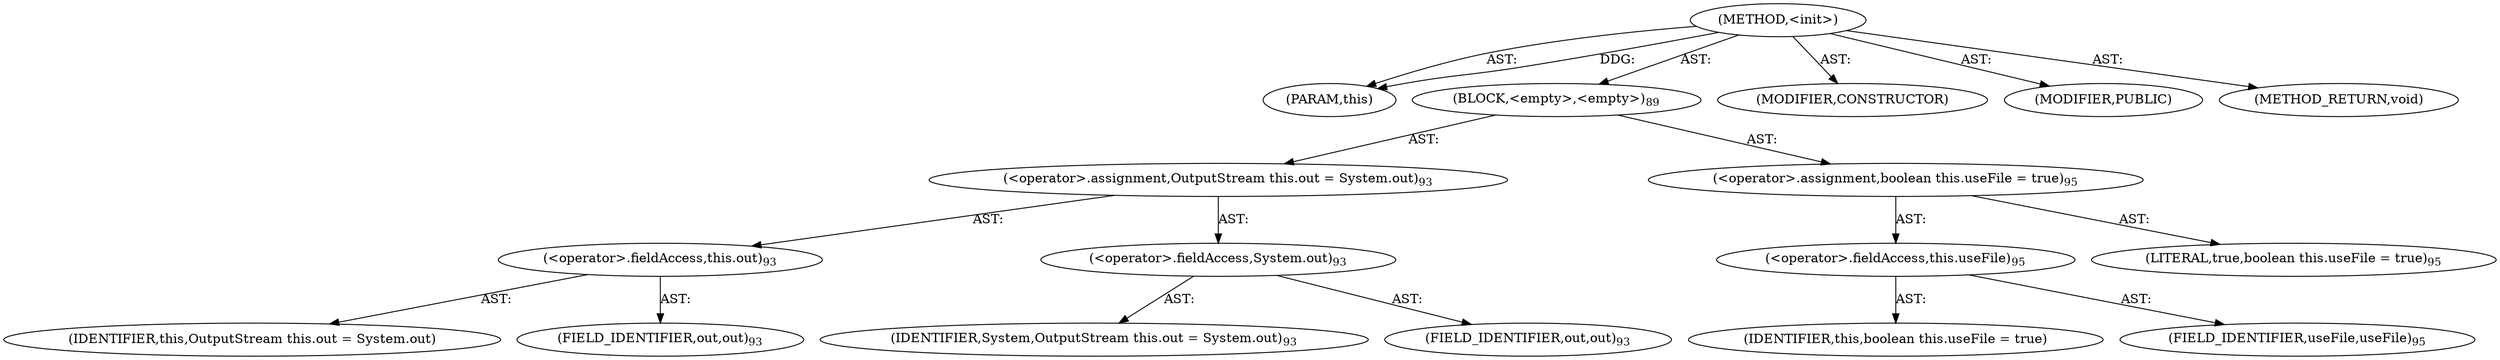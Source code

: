 digraph "&lt;init&gt;" {  
"111669149712" [label = <(METHOD,&lt;init&gt;)> ]
"115964117018" [label = <(PARAM,this)> ]
"25769803817" [label = <(BLOCK,&lt;empty&gt;,&lt;empty&gt;)<SUB>89</SUB>> ]
"30064771169" [label = <(&lt;operator&gt;.assignment,OutputStream this.out = System.out)<SUB>93</SUB>> ]
"30064771170" [label = <(&lt;operator&gt;.fieldAccess,this.out)<SUB>93</SUB>> ]
"68719476814" [label = <(IDENTIFIER,this,OutputStream this.out = System.out)> ]
"55834574872" [label = <(FIELD_IDENTIFIER,out,out)<SUB>93</SUB>> ]
"30064771171" [label = <(&lt;operator&gt;.fieldAccess,System.out)<SUB>93</SUB>> ]
"68719476815" [label = <(IDENTIFIER,System,OutputStream this.out = System.out)<SUB>93</SUB>> ]
"55834574873" [label = <(FIELD_IDENTIFIER,out,out)<SUB>93</SUB>> ]
"30064771172" [label = <(&lt;operator&gt;.assignment,boolean this.useFile = true)<SUB>95</SUB>> ]
"30064771173" [label = <(&lt;operator&gt;.fieldAccess,this.useFile)<SUB>95</SUB>> ]
"68719476816" [label = <(IDENTIFIER,this,boolean this.useFile = true)> ]
"55834574874" [label = <(FIELD_IDENTIFIER,useFile,useFile)<SUB>95</SUB>> ]
"90194313242" [label = <(LITERAL,true,boolean this.useFile = true)<SUB>95</SUB>> ]
"133143986212" [label = <(MODIFIER,CONSTRUCTOR)> ]
"133143986213" [label = <(MODIFIER,PUBLIC)> ]
"128849018896" [label = <(METHOD_RETURN,void)> ]
  "111669149712" -> "115964117018"  [ label = "AST: "] 
  "111669149712" -> "25769803817"  [ label = "AST: "] 
  "111669149712" -> "133143986212"  [ label = "AST: "] 
  "111669149712" -> "133143986213"  [ label = "AST: "] 
  "111669149712" -> "128849018896"  [ label = "AST: "] 
  "25769803817" -> "30064771169"  [ label = "AST: "] 
  "25769803817" -> "30064771172"  [ label = "AST: "] 
  "30064771169" -> "30064771170"  [ label = "AST: "] 
  "30064771169" -> "30064771171"  [ label = "AST: "] 
  "30064771170" -> "68719476814"  [ label = "AST: "] 
  "30064771170" -> "55834574872"  [ label = "AST: "] 
  "30064771171" -> "68719476815"  [ label = "AST: "] 
  "30064771171" -> "55834574873"  [ label = "AST: "] 
  "30064771172" -> "30064771173"  [ label = "AST: "] 
  "30064771172" -> "90194313242"  [ label = "AST: "] 
  "30064771173" -> "68719476816"  [ label = "AST: "] 
  "30064771173" -> "55834574874"  [ label = "AST: "] 
  "111669149712" -> "115964117018"  [ label = "DDG: "] 
}
